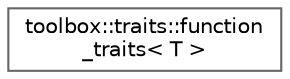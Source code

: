 digraph "Graphical Class Hierarchy"
{
 // LATEX_PDF_SIZE
  bgcolor="transparent";
  edge [fontname=Helvetica,fontsize=10,labelfontname=Helvetica,labelfontsize=10];
  node [fontname=Helvetica,fontsize=10,shape=box,height=0.2,width=0.4];
  rankdir="LR";
  Node0 [id="Node000000",label="toolbox::traits::function\l_traits\< T \>",height=0.2,width=0.4,color="grey40", fillcolor="white", style="filled",URL="$structtoolbox_1_1traits_1_1function__traits.html",tooltip="函数特征基础模板/Function traits base template"];
}
